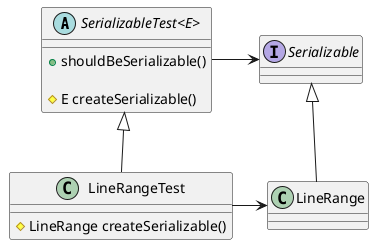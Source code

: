 @startuml

abstract class "SerializableTest<E>" {
    +shouldBeSerializable()

    #E createSerializable()
}

class LineRangeTest{
    #LineRange createSerializable()
}

"SerializableTest<E>" <|-- LineRangeTest

interface Serializable
class LineRange

Serializable <|-- LineRange
LineRangeTest -> LineRange
"SerializableTest<E>" -> Serializable
@enduml
